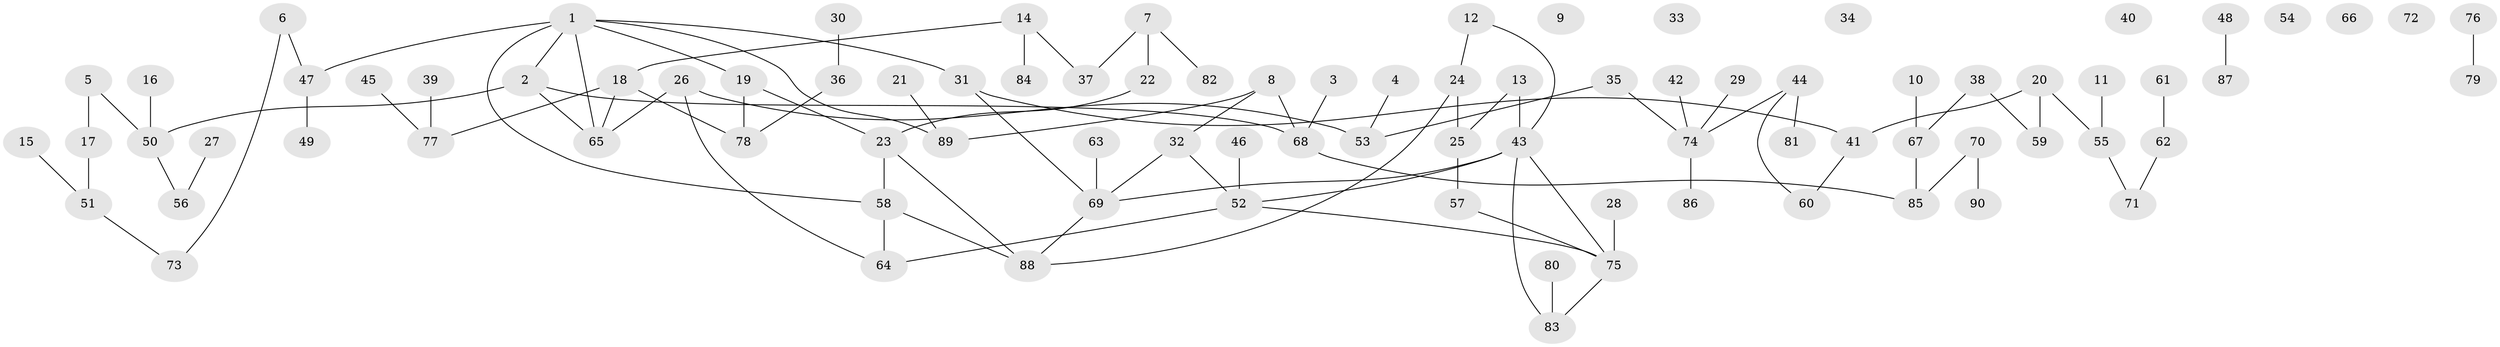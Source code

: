 // coarse degree distribution, {7: 0.015873015873015872, 6: 0.031746031746031744, 1: 0.30158730158730157, 2: 0.1746031746031746, 3: 0.1746031746031746, 4: 0.14285714285714285, 0: 0.12698412698412698, 5: 0.015873015873015872, 8: 0.015873015873015872}
// Generated by graph-tools (version 1.1) at 2025/23/03/03/25 07:23:24]
// undirected, 90 vertices, 99 edges
graph export_dot {
graph [start="1"]
  node [color=gray90,style=filled];
  1;
  2;
  3;
  4;
  5;
  6;
  7;
  8;
  9;
  10;
  11;
  12;
  13;
  14;
  15;
  16;
  17;
  18;
  19;
  20;
  21;
  22;
  23;
  24;
  25;
  26;
  27;
  28;
  29;
  30;
  31;
  32;
  33;
  34;
  35;
  36;
  37;
  38;
  39;
  40;
  41;
  42;
  43;
  44;
  45;
  46;
  47;
  48;
  49;
  50;
  51;
  52;
  53;
  54;
  55;
  56;
  57;
  58;
  59;
  60;
  61;
  62;
  63;
  64;
  65;
  66;
  67;
  68;
  69;
  70;
  71;
  72;
  73;
  74;
  75;
  76;
  77;
  78;
  79;
  80;
  81;
  82;
  83;
  84;
  85;
  86;
  87;
  88;
  89;
  90;
  1 -- 2;
  1 -- 19;
  1 -- 31;
  1 -- 47;
  1 -- 58;
  1 -- 65;
  1 -- 89;
  2 -- 50;
  2 -- 65;
  2 -- 68;
  3 -- 68;
  4 -- 53;
  5 -- 17;
  5 -- 50;
  6 -- 47;
  6 -- 73;
  7 -- 22;
  7 -- 37;
  7 -- 82;
  8 -- 32;
  8 -- 68;
  8 -- 89;
  10 -- 67;
  11 -- 55;
  12 -- 24;
  12 -- 43;
  13 -- 25;
  13 -- 43;
  14 -- 18;
  14 -- 37;
  14 -- 84;
  15 -- 51;
  16 -- 50;
  17 -- 51;
  18 -- 65;
  18 -- 77;
  18 -- 78;
  19 -- 23;
  19 -- 78;
  20 -- 41;
  20 -- 55;
  20 -- 59;
  21 -- 89;
  22 -- 23;
  23 -- 58;
  23 -- 88;
  24 -- 25;
  24 -- 88;
  25 -- 57;
  26 -- 53;
  26 -- 64;
  26 -- 65;
  27 -- 56;
  28 -- 75;
  29 -- 74;
  30 -- 36;
  31 -- 41;
  31 -- 69;
  32 -- 52;
  32 -- 69;
  35 -- 53;
  35 -- 74;
  36 -- 78;
  38 -- 59;
  38 -- 67;
  39 -- 77;
  41 -- 60;
  42 -- 74;
  43 -- 52;
  43 -- 69;
  43 -- 75;
  43 -- 83;
  44 -- 60;
  44 -- 74;
  44 -- 81;
  45 -- 77;
  46 -- 52;
  47 -- 49;
  48 -- 87;
  50 -- 56;
  51 -- 73;
  52 -- 64;
  52 -- 75;
  55 -- 71;
  57 -- 75;
  58 -- 64;
  58 -- 88;
  61 -- 62;
  62 -- 71;
  63 -- 69;
  67 -- 85;
  68 -- 85;
  69 -- 88;
  70 -- 85;
  70 -- 90;
  74 -- 86;
  75 -- 83;
  76 -- 79;
  80 -- 83;
}
